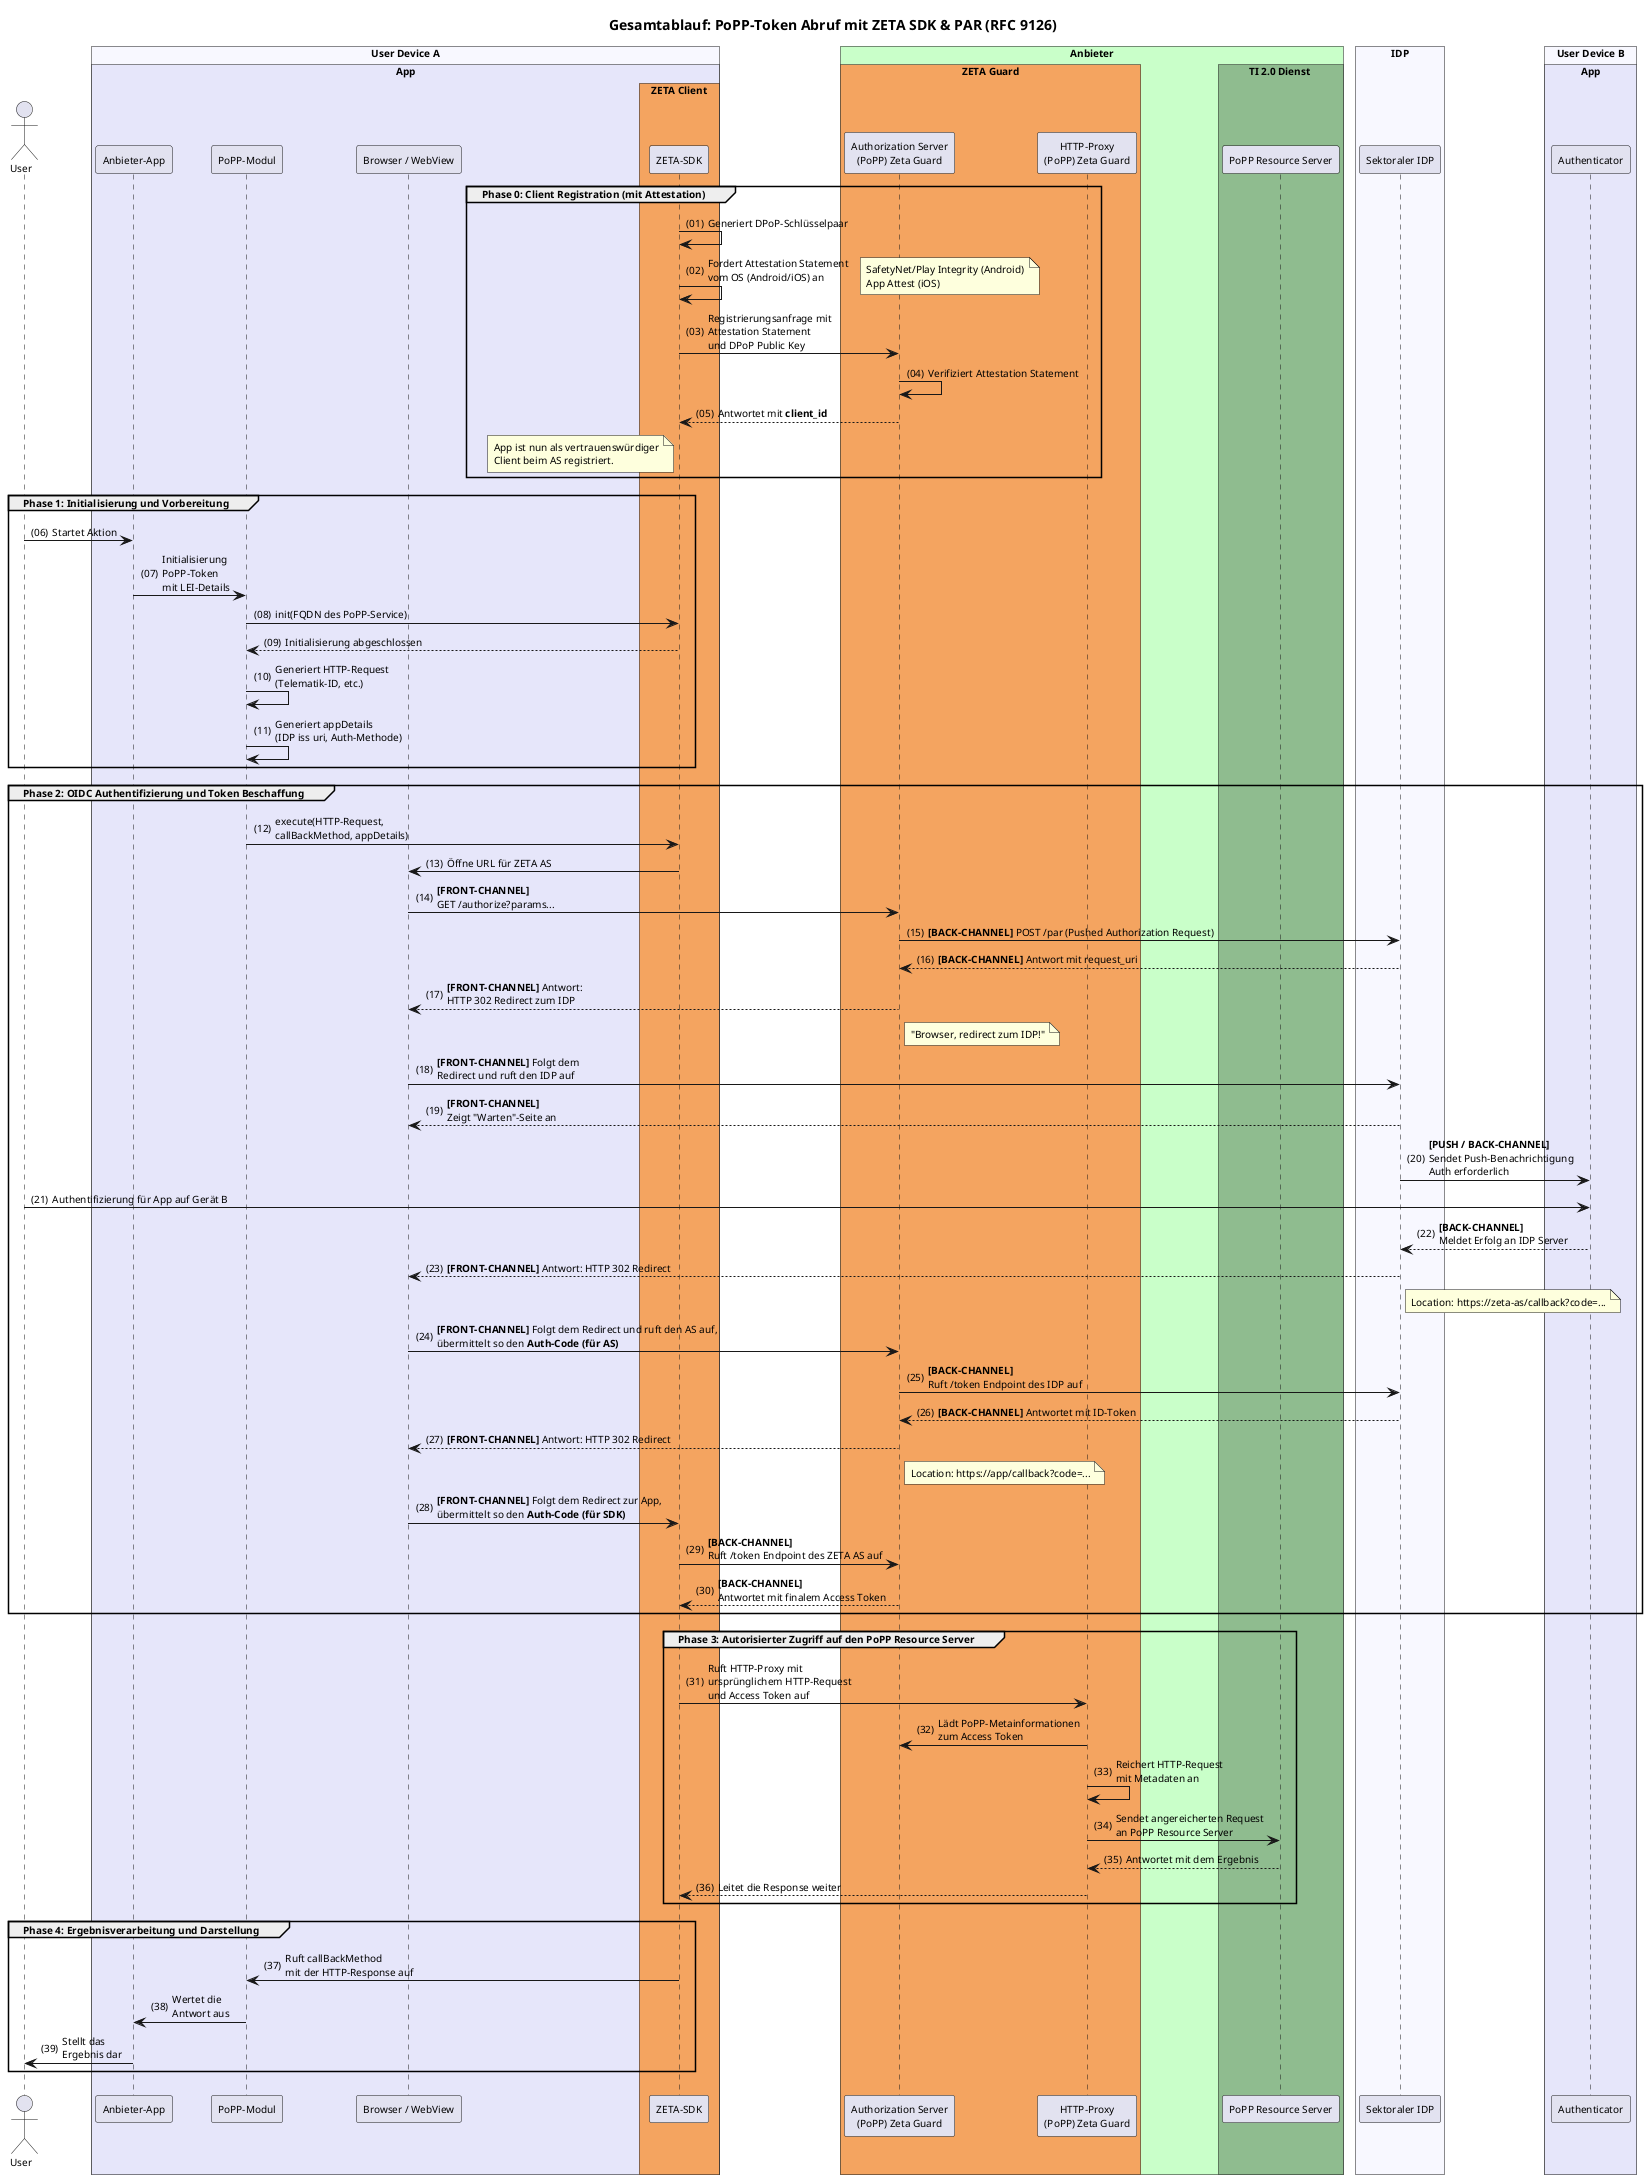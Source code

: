 @startuml "zeta-oidc-flow-without-attestation"

autonumber "(00)"
skinparam defaultFontSize 10
skinparam defaultFontName Helvetica
skinparam DefaultMonospacedFontName Courier
skinparam lengthAdjust none
skinparam sequenceReferenceBackgroundColor White
skinparam SequenceReferenceFontSize 12

!pragma teoz true

title Gesamtablauf: PoPP-Token Abruf mit ZETA SDK & PAR (RFC 9126)

Actor User
box "User Device A" #GhostWhite
  box "App" #Lavender
    participant "Anbieter-App" as App
    participant "PoPP-Modul" as PoPP
    participant "Browser / WebView" as BrowserA
    box "ZETA Client" #SandyBrown
      participant "ZETA-SDK" as SDK
    end box
  end box
end box

box "Anbieter" #TECHNOLOGY
  box "ZETA Guard" #SandyBrown
    participant "Authorization Server\n(PoPP) Zeta Guard" as AS
    participant "HTTP-Proxy\n(PoPP) Zeta Guard" as Proxy
  end box
    box TI 2.0 Dienst #DarkSeaGreen
        participant "PoPP Resource Server" as RS
    end box
end box

box "IDP" #GhostWhite
    participant "Sektoraler IDP" as IDP
end box

box "User Device B" #GhostWhite
  box "App" #Lavender
    participant "Authenticator" as AuthApp
  end box
end box

' --- Phase 0: Client Registration & Attestation (einmalig) ---
group Phase 0: Client Registration (mit Attestation)
    SDK -> SDK: Generiert DPoP-Schlüsselpaar
    SDK -> SDK: Fordert Attestation Statement\nvom OS (Android/iOS) an
    note right: SafetyNet/Play Integrity (Android)\nApp Attest (iOS)
    SDK -> AS: Registrierungsanfrage mit\nAttestation Statement\nund DPoP Public Key
    AS -> AS: Verifiziert Attestation Statement
    AS --> SDK: Antwortet mit **client_id**
    note left of SDK: App ist nun als vertrauenswürdiger\nClient beim AS registriert.
end


' --- Phase 1: Initialisierung ---
group Phase 1: Initialisierung und Vorbereitung
    User -> App: Startet Aktion
    App -> PoPP: Initialisierung\nPoPP-Token\nmit LEI-Details

    PoPP -> SDK: init(FQDN des PoPP-Service)
    SDK --> PoPP: Initialisierung abgeschlossen

    PoPP -> PoPP: Generiert HTTP-Request\n(Telematik-ID, etc.)
    PoPP -> PoPP: Generiert appDetails\n(IDP iss uri, Auth-Methode)
end

' --- Phase 2: Authentifizierung & Token-Beschaffung ---
group Phase 2: OIDC Authentifizierung und Token Beschaffung
    PoPP -> SDK: execute(HTTP-Request,\ncallBackMethod, appDetails)
    
    ' -- Äußerer Flow beginnt --
    SDK -> BrowserA: Öffne URL für ZETA AS
    BrowserA -> AS: **[FRONT-CHANNEL]**\nGET /authorize?params...
    
    ' -- Innerer Flow wird vorbereitet --
    AS -> IDP: **[BACK-CHANNEL]** POST /par (Pushed Authorization Request)
    IDP --> AS: **[BACK-CHANNEL]** Antwort mit request_uri

    ' -- Stafettenübergabe vom AS zum IDP via Browser --
    AS --> BrowserA: **[FRONT-CHANNEL]** Antwort:\nHTTP 302 Redirect zum IDP
    note right of AS: "Browser, redirect zum IDP!"

    BrowserA -> IDP: **[FRONT-CHANNEL]** Folgt dem\nRedirect und ruft den IDP auf
    
    ' -- User-Interaktion über den IDP --
    IDP --> BrowserA: **[FRONT-CHANNEL]**\nZeigt "Warten"-Seite an
    IDP -> AuthApp: **[PUSH / BACK-CHANNEL]**\nSendet Push-Benachrichtigung\nAuth erforderlich
    User -> AuthApp: Authentifizierung für App auf Gerät B
    AuthApp --> IDP: **[BACK-CHANNEL]**\nMeldet Erfolg an IDP Server
    
    ' -- Stafettenübergabe vom IDP zurück zum AS via Browser --
    'IDP --> AS: **[FRONT-CHANNEL]**\nBrowser wird mit Auth-Code\n(für AS) zum AS redirected
    'note right of IDP: "Browser, redirect\nzum ZETA AS!"
    IDP --> BrowserA: **[FRONT-CHANNEL]** Antwort: HTTP 302 Redirect
    note right of IDP: Location: https://zeta-as/callback?code=...
    BrowserA -> AS: **[FRONT-CHANNEL]** Folgt dem Redirect und ruft den AS auf,\nübermittelt so den **Auth-Code (für AS)**

    ' -- Innerer Flow wird abgeschlossen --
    AS -> IDP: **[BACK-CHANNEL]**\nRuft /token Endpoint des IDP auf
    IDP --> AS: **[BACK-CHANNEL]** Antwortet mit ID-Token

    ' -- Äußerer Flow wird abgeschlossen --
    'AS --> SDK: **[FRONT-CHANNEL]**\nBrowser wird mit Auth-Code\n(für SDK) zur App redirected
    'note right of AS: "Browser, redirect zur App!"
    ' --- Übergabe vom AS zurück zur App ---
    AS --> BrowserA: **[FRONT-CHANNEL]** Antwort: HTTP 302 Redirect
    note right of AS: Location: https://app/callback?code=...
    BrowserA -> SDK: **[FRONT-CHANNEL]** Folgt dem Redirect zur App,\nübermittelt so den **Auth-Code (für SDK)**

    SDK -> AS: **[BACK-CHANNEL]**\nRuft /token Endpoint des ZETA AS auf
    AS --> SDK: **[BACK-CHANNEL]**\nAntwortet mit finalem Access Token
end

' --- Phase 3: Zugriff auf die geschützte Ressource ---
group Phase 3: Autorisierter Zugriff auf den PoPP Resource Server
    SDK -> Proxy: Ruft HTTP-Proxy mit\nursprünglichem HTTP-Request\nund Access Token auf
    Proxy -> AS: Lädt PoPP-Metainformationen\nzum Access Token
    Proxy -> Proxy: Reichert HTTP-Request\nmit Metadaten an
    Proxy -> RS: Sendet angereicherten Request\nan PoPP Resource Server
    RS --> Proxy: Antwortet mit dem Ergebnis
    Proxy --> SDK: Leitet die Response weiter
end

' --- Phase 4: Ergebnisverarbeitung ---
group Phase 4: Ergebnisverarbeitung und Darstellung
    SDK -> PoPP: Ruft callBackMethod\nmit der HTTP-Response auf
    PoPP -> App: Wertet die\nAntwort aus
    App -> User: Stellt das\nErgebnis dar
end

@enduml